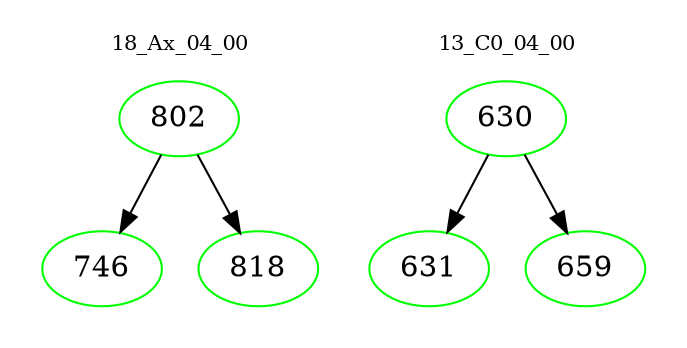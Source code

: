 digraph{
subgraph cluster_0 {
color = white
label = "18_Ax_04_00";
fontsize=10;
T0_802 [label="802", color="green"]
T0_802 -> T0_746 [color="black"]
T0_746 [label="746", color="green"]
T0_802 -> T0_818 [color="black"]
T0_818 [label="818", color="green"]
}
subgraph cluster_1 {
color = white
label = "13_C0_04_00";
fontsize=10;
T1_630 [label="630", color="green"]
T1_630 -> T1_631 [color="black"]
T1_631 [label="631", color="green"]
T1_630 -> T1_659 [color="black"]
T1_659 [label="659", color="green"]
}
}
